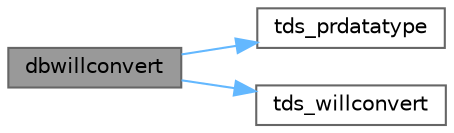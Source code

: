 digraph "dbwillconvert"
{
 // LATEX_PDF_SIZE
  bgcolor="transparent";
  edge [fontname=Helvetica,fontsize=10,labelfontname=Helvetica,labelfontsize=10];
  node [fontname=Helvetica,fontsize=10,shape=box,height=0.2,width=0.4];
  rankdir="LR";
  Node1 [id="Node000001",label="dbwillconvert",height=0.2,width=0.4,color="gray40", fillcolor="grey60", style="filled", fontcolor="black",tooltip="Test whether or not a datatype can be converted to another datatype."];
  Node1 -> Node2 [id="edge1_Node000001_Node000002",color="steelblue1",style="solid",tooltip=" "];
  Node2 [id="Node000002",label="tds_prdatatype",height=0.2,width=0.4,color="grey40", fillcolor="white", style="filled",URL="$a00089.html#ac7a199aaeb82935f6d1dda2be551a089",tooltip="Returns type in string."];
  Node1 -> Node3 [id="edge2_Node000001_Node000003",color="steelblue1",style="solid",tooltip=" "];
  Node3 [id="Node000003",label="tds_willconvert",height=0.2,width=0.4,color="grey40", fillcolor="white", style="filled",URL="$a00587.html#ga80487b313213f60d8be71a50a002bb2c",tooltip="Test if a conversion is possible."];
}
